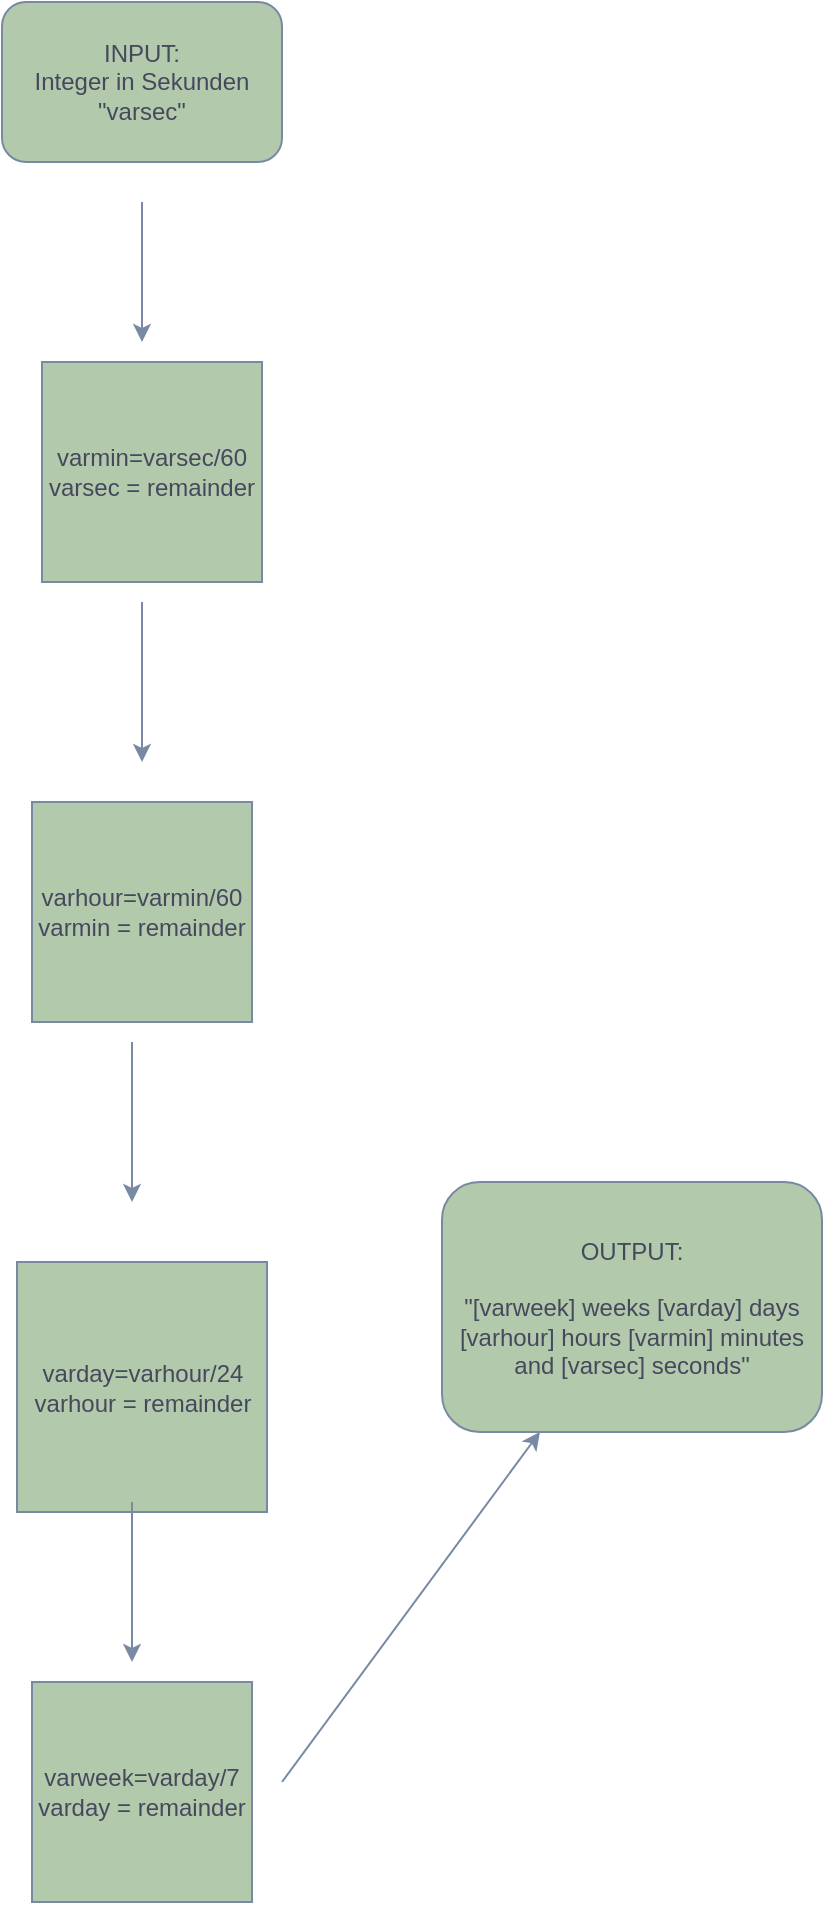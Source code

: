 <mxfile>
    <diagram id="HwAKhTz4qrpDBZMM8e1U" name="Page-1">
        <mxGraphModel dx="800" dy="575" grid="1" gridSize="10" guides="1" tooltips="1" connect="1" arrows="1" fold="1" page="1" pageScale="1" pageWidth="850" pageHeight="1100" background="#ffffff" math="0" shadow="0">
            <root>
                <mxCell id="0"/>
                <mxCell id="1" parent="0"/>
                <mxCell id="OdKZN20U_0QvpqmyDAUV-1" value="&lt;div&gt;INPUT: &lt;br&gt;&lt;/div&gt;&lt;div&gt;Integer in Sekunden&lt;/div&gt;&lt;div&gt;&quot;varsec&quot;&lt;br&gt;&lt;/div&gt;" style="rounded=1;whiteSpace=wrap;html=1;fillColor=#B2C9AB;strokeColor=#788AA3;fontColor=#46495D;" parent="1" vertex="1">
                    <mxGeometry x="90" y="120" width="140" height="80" as="geometry"/>
                </mxCell>
                <mxCell id="OdKZN20U_0QvpqmyDAUV-2" value="" style="endArrow=classic;html=1;strokeColor=#788AA3;fontColor=#46495D;" parent="1" edge="1">
                    <mxGeometry width="50" height="50" relative="1" as="geometry">
                        <mxPoint x="160" y="220" as="sourcePoint"/>
                        <mxPoint x="160" y="290" as="targetPoint"/>
                        <Array as="points"/>
                    </mxGeometry>
                </mxCell>
                <mxCell id="OdKZN20U_0QvpqmyDAUV-3" value="&lt;div&gt;varmin=varsec/60&lt;/div&gt;&lt;div&gt;varsec = remainder&lt;br&gt;&lt;/div&gt;" style="whiteSpace=wrap;html=1;aspect=fixed;fillColor=#B2C9AB;strokeColor=#788AA3;fontColor=#46495D;" parent="1" vertex="1">
                    <mxGeometry x="110" y="300" width="110" height="110" as="geometry"/>
                </mxCell>
                <mxCell id="OdKZN20U_0QvpqmyDAUV-4" value="" style="endArrow=classic;html=1;strokeColor=#788AA3;fontColor=#46495D;" parent="1" edge="1">
                    <mxGeometry width="50" height="50" relative="1" as="geometry">
                        <mxPoint x="160" y="420" as="sourcePoint"/>
                        <mxPoint x="160" y="500" as="targetPoint"/>
                    </mxGeometry>
                </mxCell>
                <mxCell id="OdKZN20U_0QvpqmyDAUV-6" value="&lt;div&gt;varhour=varmin/60&lt;/div&gt;&lt;div&gt;varmin = remainder&lt;br&gt;&lt;/div&gt;" style="whiteSpace=wrap;html=1;aspect=fixed;fillColor=#B2C9AB;strokeColor=#788AA3;fontColor=#46495D;" parent="1" vertex="1">
                    <mxGeometry x="105" y="520" width="110" height="110" as="geometry"/>
                </mxCell>
                <mxCell id="OdKZN20U_0QvpqmyDAUV-7" value="" style="endArrow=classic;html=1;strokeColor=#788AA3;fontColor=#46495D;" parent="1" edge="1">
                    <mxGeometry width="50" height="50" relative="1" as="geometry">
                        <mxPoint x="155" y="640" as="sourcePoint"/>
                        <mxPoint x="155" y="720" as="targetPoint"/>
                    </mxGeometry>
                </mxCell>
                <mxCell id="OdKZN20U_0QvpqmyDAUV-8" value="&lt;div&gt;varday=varhour/24&lt;/div&gt;&lt;div align=&quot;left&quot;&gt;varhour = remainder&lt;br&gt;&lt;/div&gt;" style="whiteSpace=wrap;html=1;aspect=fixed;fillColor=#B2C9AB;strokeColor=#788AA3;fontColor=#46495D;" parent="1" vertex="1">
                    <mxGeometry x="97.5" y="750" width="125" height="125" as="geometry"/>
                </mxCell>
                <mxCell id="OdKZN20U_0QvpqmyDAUV-9" value="" style="endArrow=classic;html=1;strokeColor=#788AA3;fontColor=#46495D;" parent="1" edge="1">
                    <mxGeometry width="50" height="50" relative="1" as="geometry">
                        <mxPoint x="155" y="870" as="sourcePoint"/>
                        <mxPoint x="155" y="950" as="targetPoint"/>
                    </mxGeometry>
                </mxCell>
                <mxCell id="OdKZN20U_0QvpqmyDAUV-10" value="&lt;div&gt;varweek=varday/7&lt;/div&gt;&lt;div align=&quot;left&quot;&gt;varday = remainder&lt;br&gt;&lt;/div&gt;" style="whiteSpace=wrap;html=1;aspect=fixed;fillColor=#B2C9AB;strokeColor=#788AA3;fontColor=#46495D;" parent="1" vertex="1">
                    <mxGeometry x="105" y="960" width="110" height="110" as="geometry"/>
                </mxCell>
                <mxCell id="OdKZN20U_0QvpqmyDAUV-11" value="" style="endArrow=classic;html=1;strokeColor=#788AA3;fontColor=#46495D;" parent="1" target="OdKZN20U_0QvpqmyDAUV-12" edge="1">
                    <mxGeometry width="50" height="50" relative="1" as="geometry">
                        <mxPoint x="230" y="1010" as="sourcePoint"/>
                        <mxPoint x="360" y="840" as="targetPoint"/>
                    </mxGeometry>
                </mxCell>
                <mxCell id="OdKZN20U_0QvpqmyDAUV-12" value="&lt;div&gt;OUTPUT:&lt;/div&gt;&lt;div&gt;&lt;br&gt;&lt;/div&gt;&quot;[varweek] weeks [varday] days [varhour] hours [varmin] minutes and [varsec] seconds&quot; " style="rounded=1;whiteSpace=wrap;html=1;fillColor=#B2C9AB;strokeColor=#788AA3;fontColor=#46495D;" parent="1" vertex="1">
                    <mxGeometry x="310" y="710" width="190" height="125" as="geometry"/>
                </mxCell>
            </root>
        </mxGraphModel>
    </diagram>
</mxfile>